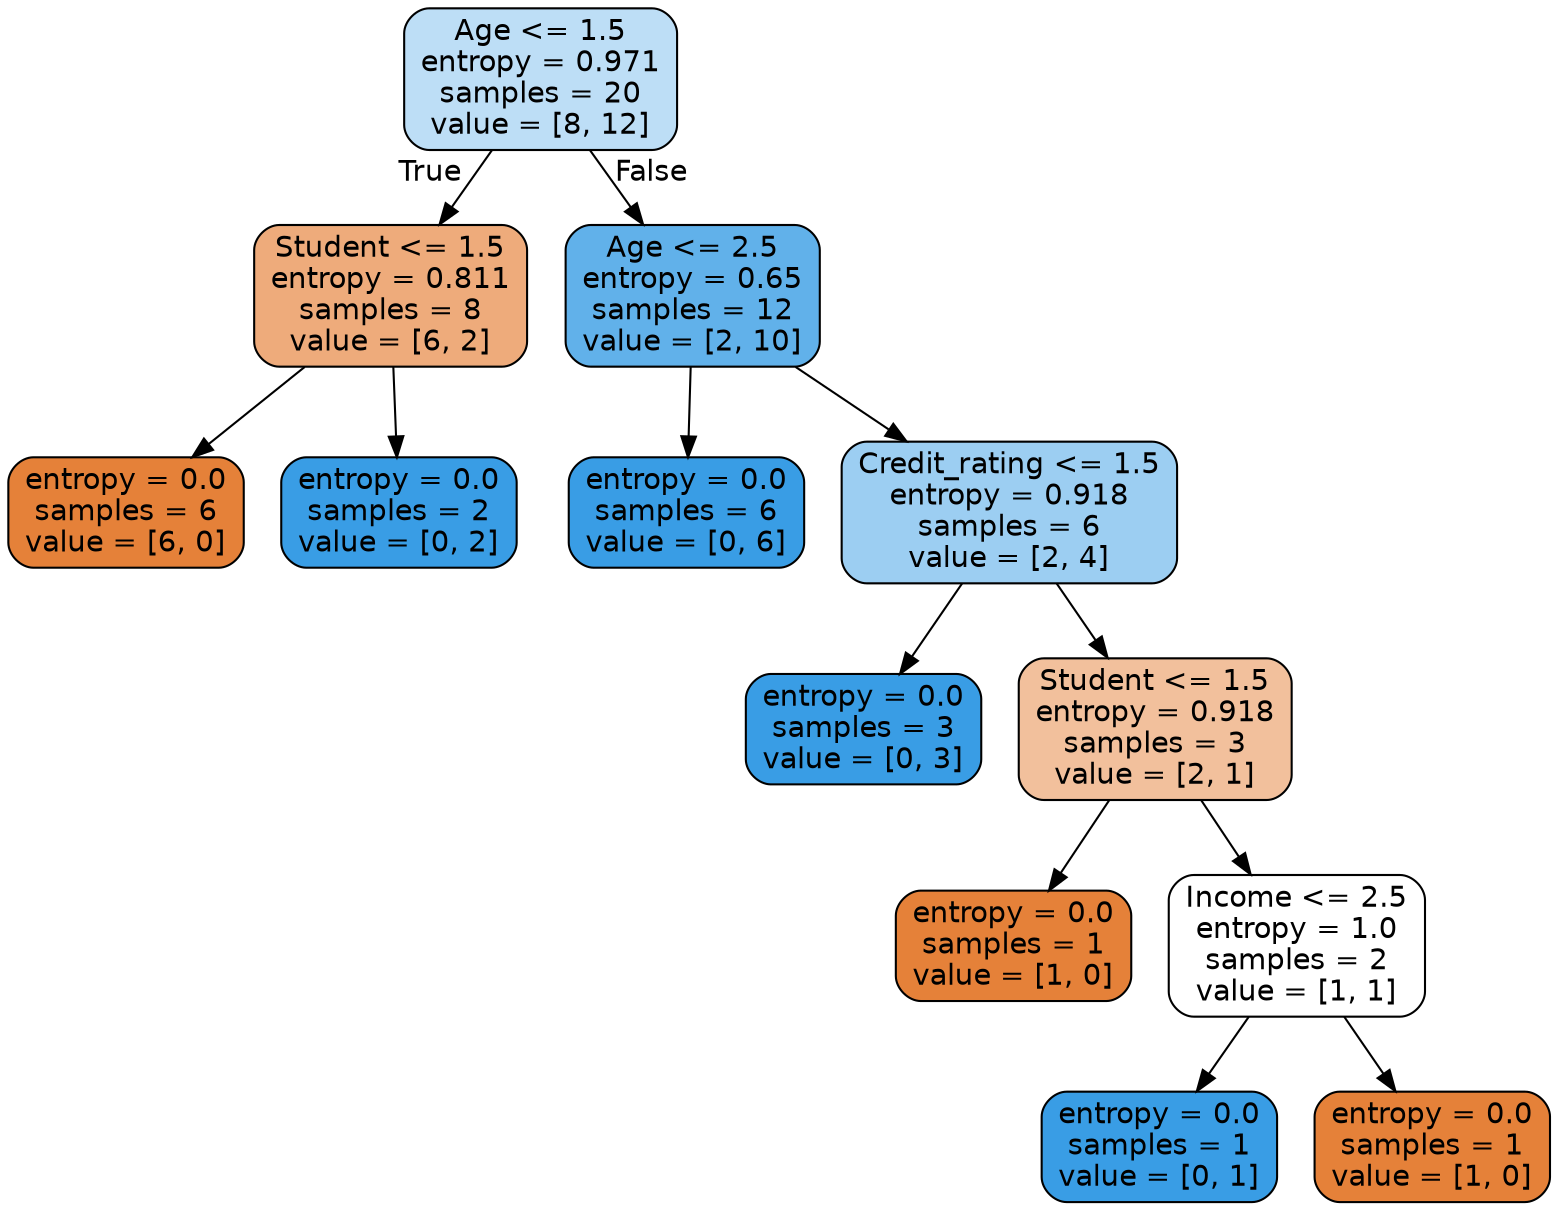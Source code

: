 digraph Tree {
node [shape=box, style="filled, rounded", color="black", fontname=helvetica] ;
edge [fontname=helvetica] ;
0 [label="Age <= 1.5\nentropy = 0.971\nsamples = 20\nvalue = [8, 12]", fillcolor="#bddef6"] ;
1 [label="Student <= 1.5\nentropy = 0.811\nsamples = 8\nvalue = [6, 2]", fillcolor="#eeab7b"] ;
0 -> 1 [labeldistance=2.5, labelangle=45, headlabel="True"] ;
2 [label="entropy = 0.0\nsamples = 6\nvalue = [6, 0]", fillcolor="#e58139"] ;
1 -> 2 ;
3 [label="entropy = 0.0\nsamples = 2\nvalue = [0, 2]", fillcolor="#399de5"] ;
1 -> 3 ;
4 [label="Age <= 2.5\nentropy = 0.65\nsamples = 12\nvalue = [2, 10]", fillcolor="#61b1ea"] ;
0 -> 4 [labeldistance=2.5, labelangle=-45, headlabel="False"] ;
5 [label="entropy = 0.0\nsamples = 6\nvalue = [0, 6]", fillcolor="#399de5"] ;
4 -> 5 ;
6 [label="Credit_rating <= 1.5\nentropy = 0.918\nsamples = 6\nvalue = [2, 4]", fillcolor="#9ccef2"] ;
4 -> 6 ;
7 [label="entropy = 0.0\nsamples = 3\nvalue = [0, 3]", fillcolor="#399de5"] ;
6 -> 7 ;
8 [label="Student <= 1.5\nentropy = 0.918\nsamples = 3\nvalue = [2, 1]", fillcolor="#f2c09c"] ;
6 -> 8 ;
9 [label="entropy = 0.0\nsamples = 1\nvalue = [1, 0]", fillcolor="#e58139"] ;
8 -> 9 ;
10 [label="Income <= 2.5\nentropy = 1.0\nsamples = 2\nvalue = [1, 1]", fillcolor="#ffffff"] ;
8 -> 10 ;
11 [label="entropy = 0.0\nsamples = 1\nvalue = [0, 1]", fillcolor="#399de5"] ;
10 -> 11 ;
12 [label="entropy = 0.0\nsamples = 1\nvalue = [1, 0]", fillcolor="#e58139"] ;
10 -> 12 ;
}